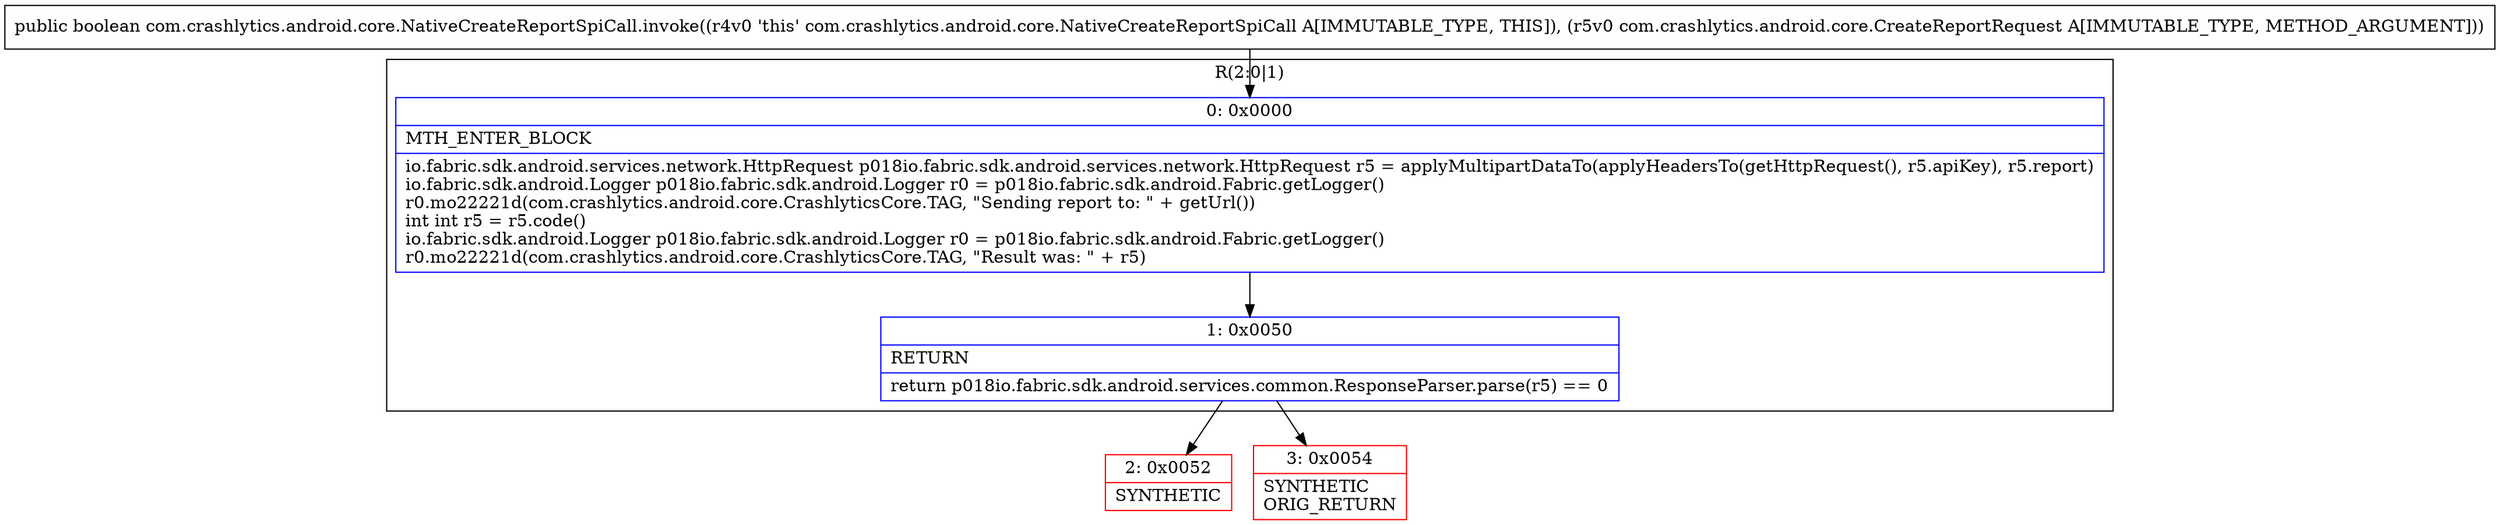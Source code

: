 digraph "CFG forcom.crashlytics.android.core.NativeCreateReportSpiCall.invoke(Lcom\/crashlytics\/android\/core\/CreateReportRequest;)Z" {
subgraph cluster_Region_1804353764 {
label = "R(2:0|1)";
node [shape=record,color=blue];
Node_0 [shape=record,label="{0\:\ 0x0000|MTH_ENTER_BLOCK\l|io.fabric.sdk.android.services.network.HttpRequest p018io.fabric.sdk.android.services.network.HttpRequest r5 = applyMultipartDataTo(applyHeadersTo(getHttpRequest(), r5.apiKey), r5.report)\lio.fabric.sdk.android.Logger p018io.fabric.sdk.android.Logger r0 = p018io.fabric.sdk.android.Fabric.getLogger()\lr0.mo22221d(com.crashlytics.android.core.CrashlyticsCore.TAG, \"Sending report to: \" + getUrl())\lint int r5 = r5.code()\lio.fabric.sdk.android.Logger p018io.fabric.sdk.android.Logger r0 = p018io.fabric.sdk.android.Fabric.getLogger()\lr0.mo22221d(com.crashlytics.android.core.CrashlyticsCore.TAG, \"Result was: \" + r5)\l}"];
Node_1 [shape=record,label="{1\:\ 0x0050|RETURN\l|return p018io.fabric.sdk.android.services.common.ResponseParser.parse(r5) == 0\l}"];
}
Node_2 [shape=record,color=red,label="{2\:\ 0x0052|SYNTHETIC\l}"];
Node_3 [shape=record,color=red,label="{3\:\ 0x0054|SYNTHETIC\lORIG_RETURN\l}"];
MethodNode[shape=record,label="{public boolean com.crashlytics.android.core.NativeCreateReportSpiCall.invoke((r4v0 'this' com.crashlytics.android.core.NativeCreateReportSpiCall A[IMMUTABLE_TYPE, THIS]), (r5v0 com.crashlytics.android.core.CreateReportRequest A[IMMUTABLE_TYPE, METHOD_ARGUMENT])) }"];
MethodNode -> Node_0;
Node_0 -> Node_1;
Node_1 -> Node_2;
Node_1 -> Node_3;
}

